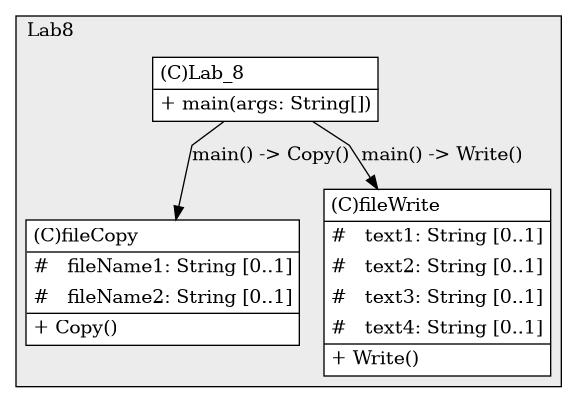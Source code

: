 @startuml

/' diagram meta data start
config=StructureConfiguration;
{
  "projectClassification": {
    "searchMode": "OpenProject", // OpenProject, AllProjects
    "includedProjects": "",
    "pathEndKeywords": "*.impl",
    "isClientPath": "",
    "isClientName": "",
    "isTestPath": "",
    "isTestName": "",
    "isMappingPath": "",
    "isMappingName": "",
    "isDataAccessPath": "",
    "isDataAccessName": "",
    "isDataStructurePath": "",
    "isDataStructureName": "",
    "isInterfaceStructuresPath": "",
    "isInterfaceStructuresName": "",
    "isEntryPointPath": "",
    "isEntryPointName": "",
    "treatFinalFieldsAsMandatory": false
  },
  "graphRestriction": {
    "classPackageExcludeFilter": "",
    "classPackageIncludeFilter": "",
    "classNameExcludeFilter": "",
    "classNameIncludeFilter": "",
    "methodNameExcludeFilter": "",
    "methodNameIncludeFilter": "",
    "removeByInheritance": "", // inheritance/annotation based filtering is done in a second step
    "removeByAnnotation": "",
    "removeByClassPackage": "", // cleanup the graph after inheritance/annotation based filtering is done
    "removeByClassName": "",
    "cutMappings": false,
    "cutEnum": true,
    "cutTests": true,
    "cutClient": true,
    "cutDataAccess": false,
    "cutInterfaceStructures": false,
    "cutDataStructures": false,
    "cutGetterAndSetter": true,
    "cutConstructors": true
  },
  "graphTraversal": {
    "forwardDepth": 6,
    "backwardDepth": 6,
    "classPackageExcludeFilter": "",
    "classPackageIncludeFilter": "",
    "classNameExcludeFilter": "",
    "classNameIncludeFilter": "",
    "methodNameExcludeFilter": "",
    "methodNameIncludeFilter": "",
    "hideMappings": false,
    "hideDataStructures": false,
    "hidePrivateMethods": true,
    "hideInterfaceCalls": true, // indirection: implementation -> interface (is hidden) -> implementation
    "onlyShowApplicationEntryPoints": false, // root node is included
    "useMethodCallsForStructureDiagram": "ForwardOnly" // ForwardOnly, BothDirections, No
  },
  "details": {
    "aggregation": "GroupByClass", // ByClass, GroupByClass, None
    "showClassGenericTypes": true,
    "showMethods": true,
    "showMethodParameterNames": true,
    "showMethodParameterTypes": true,
    "showMethodReturnType": true,
    "showPackageLevels": 2,
    "showDetailedClassStructure": true
  },
  "rootClass": "Lab8.Lab_8",
  "extensionCallbackMethod": "" // qualified.class.name#methodName - signature: public static String method(String)
}
diagram meta data end '/



digraph g {
    rankdir="TB"
    splines=polyline
    

'nodes 
subgraph cluster_2360427 { 
   	label=Lab8
	labeljust=l
	fillcolor="#ececec"
	style=filled
   
   Lab_82360427[
	label=<<TABLE BORDER="1" CELLBORDER="0" CELLPADDING="4" CELLSPACING="0">
<TR><TD ALIGN="LEFT" >(C)Lab_8</TD></TR>
<HR/>
<TR><TD ALIGN="LEFT" >+ main(args: String[])</TD></TR>
</TABLE>>
	style=filled
	margin=0
	shape=plaintext
	fillcolor="#FFFFFF"
];

fileCopy2360427[
	label=<<TABLE BORDER="1" CELLBORDER="0" CELLPADDING="4" CELLSPACING="0">
<TR><TD ALIGN="LEFT" >(C)fileCopy</TD></TR>
<HR/>
<TR><TD ALIGN="LEFT" >#   fileName1: String [0..1]</TD></TR>
<TR><TD ALIGN="LEFT" >#   fileName2: String [0..1]</TD></TR>
<HR/>
<TR><TD ALIGN="LEFT" >+ Copy()</TD></TR>
</TABLE>>
	style=filled
	margin=0
	shape=plaintext
	fillcolor="#FFFFFF"
];

fileWrite2360427[
	label=<<TABLE BORDER="1" CELLBORDER="0" CELLPADDING="4" CELLSPACING="0">
<TR><TD ALIGN="LEFT" >(C)fileWrite</TD></TR>
<HR/>
<TR><TD ALIGN="LEFT" >#   text1: String [0..1]</TD></TR>
<TR><TD ALIGN="LEFT" >#   text2: String [0..1]</TD></TR>
<TR><TD ALIGN="LEFT" >#   text3: String [0..1]</TD></TR>
<TR><TD ALIGN="LEFT" >#   text4: String [0..1]</TD></TR>
<HR/>
<TR><TD ALIGN="LEFT" >+ Write()</TD></TR>
</TABLE>>
	style=filled
	margin=0
	shape=plaintext
	fillcolor="#FFFFFF"
];
} 

'edges    
Lab_82360427 -> fileCopy2360427[label="main() -> Copy()"];
Lab_82360427 -> fileWrite2360427[label="main() -> Write()"];
    
}
@enduml
